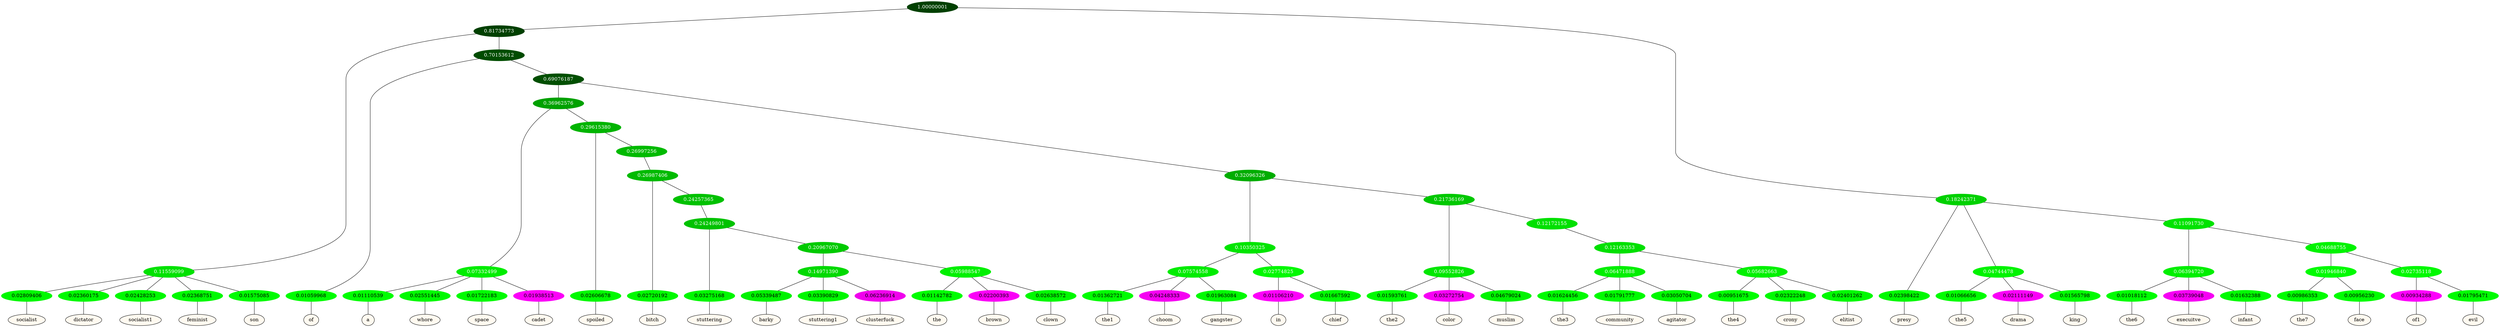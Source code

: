 graph {
	node [format=png height=0.15 nodesep=0.001 ordering=out overlap=prism overlap_scaling=0.01 ranksep=0.001 ratio=0.2 style=filled width=0.15]
	{
		rank=same
		a_w_8 [label=socialist color=black fillcolor=floralwhite style="filled,solid"]
		a_w_9 [label=dictator color=black fillcolor=floralwhite style="filled,solid"]
		a_w_10 [label=socialist1 color=black fillcolor=floralwhite style="filled,solid"]
		a_w_11 [label=feminist color=black fillcolor=floralwhite style="filled,solid"]
		a_w_12 [label=son color=black fillcolor=floralwhite style="filled,solid"]
		a_w_13 [label=of color=black fillcolor=floralwhite style="filled,solid"]
		a_w_35 [label=a color=black fillcolor=floralwhite style="filled,solid"]
		a_w_36 [label=whore color=black fillcolor=floralwhite style="filled,solid"]
		a_w_37 [label=space color=black fillcolor=floralwhite style="filled,solid"]
		a_w_38 [label=cadet color=black fillcolor=floralwhite style="filled,solid"]
		a_w_39 [label=spoiled color=black fillcolor=floralwhite style="filled,solid"]
		a_w_55 [label=bitch color=black fillcolor=floralwhite style="filled,solid"]
		a_w_66 [label=stuttering color=black fillcolor=floralwhite style="filled,solid"]
		a_w_70 [label=barky color=black fillcolor=floralwhite style="filled,solid"]
		a_w_71 [label=stuttering1 color=black fillcolor=floralwhite style="filled,solid"]
		a_w_72 [label=clusterfuck color=black fillcolor=floralwhite style="filled,solid"]
		a_w_73 [label=the color=black fillcolor=floralwhite style="filled,solid"]
		a_w_74 [label=brown color=black fillcolor=floralwhite style="filled,solid"]
		a_w_75 [label=clown color=black fillcolor=floralwhite style="filled,solid"]
		a_w_46 [label=the1 color=black fillcolor=floralwhite style="filled,solid"]
		a_w_47 [label=choom color=black fillcolor=floralwhite style="filled,solid"]
		a_w_48 [label=gangster color=black fillcolor=floralwhite style="filled,solid"]
		a_w_49 [label=in color=black fillcolor=floralwhite style="filled,solid"]
		a_w_50 [label=chief color=black fillcolor=floralwhite style="filled,solid"]
		a_w_51 [label=the2 color=black fillcolor=floralwhite style="filled,solid"]
		a_w_52 [label=color color=black fillcolor=floralwhite style="filled,solid"]
		a_w_53 [label=muslim color=black fillcolor=floralwhite style="filled,solid"]
		a_w_60 [label=the3 color=black fillcolor=floralwhite style="filled,solid"]
		a_w_61 [label=community color=black fillcolor=floralwhite style="filled,solid"]
		a_w_62 [label=agitator color=black fillcolor=floralwhite style="filled,solid"]
		a_w_63 [label=the4 color=black fillcolor=floralwhite style="filled,solid"]
		a_w_64 [label=crony color=black fillcolor=floralwhite style="filled,solid"]
		a_w_65 [label=elitist color=black fillcolor=floralwhite style="filled,solid"]
		a_w_5 [label=presy color=black fillcolor=floralwhite style="filled,solid"]
		a_w_15 [label=the5 color=black fillcolor=floralwhite style="filled,solid"]
		a_w_16 [label=drama color=black fillcolor=floralwhite style="filled,solid"]
		a_w_17 [label=king color=black fillcolor=floralwhite style="filled,solid"]
		a_w_22 [label=the6 color=black fillcolor=floralwhite style="filled,solid"]
		a_w_23 [label=execuitve color=black fillcolor=floralwhite style="filled,solid"]
		a_w_24 [label=infant color=black fillcolor=floralwhite style="filled,solid"]
		a_w_31 [label=the7 color=black fillcolor=floralwhite style="filled,solid"]
		a_w_32 [label=face color=black fillcolor=floralwhite style="filled,solid"]
		a_w_33 [label=of1 color=black fillcolor=floralwhite style="filled,solid"]
		a_w_34 [label=evil color=black fillcolor=floralwhite style="filled,solid"]
	}
	a_n_8 -- a_w_8
	a_n_9 -- a_w_9
	a_n_10 -- a_w_10
	a_n_11 -- a_w_11
	a_n_12 -- a_w_12
	a_n_13 -- a_w_13
	a_n_35 -- a_w_35
	a_n_36 -- a_w_36
	a_n_37 -- a_w_37
	a_n_38 -- a_w_38
	a_n_39 -- a_w_39
	a_n_55 -- a_w_55
	a_n_66 -- a_w_66
	a_n_70 -- a_w_70
	a_n_71 -- a_w_71
	a_n_72 -- a_w_72
	a_n_73 -- a_w_73
	a_n_74 -- a_w_74
	a_n_75 -- a_w_75
	a_n_46 -- a_w_46
	a_n_47 -- a_w_47
	a_n_48 -- a_w_48
	a_n_49 -- a_w_49
	a_n_50 -- a_w_50
	a_n_51 -- a_w_51
	a_n_52 -- a_w_52
	a_n_53 -- a_w_53
	a_n_60 -- a_w_60
	a_n_61 -- a_w_61
	a_n_62 -- a_w_62
	a_n_63 -- a_w_63
	a_n_64 -- a_w_64
	a_n_65 -- a_w_65
	a_n_5 -- a_w_5
	a_n_15 -- a_w_15
	a_n_16 -- a_w_16
	a_n_17 -- a_w_17
	a_n_22 -- a_w_22
	a_n_23 -- a_w_23
	a_n_24 -- a_w_24
	a_n_31 -- a_w_31
	a_n_32 -- a_w_32
	a_n_33 -- a_w_33
	a_n_34 -- a_w_34
	{
		rank=same
		a_n_8 [label=0.02809406 color="0.334 1.000 0.972" fontcolor=black]
		a_n_9 [label=0.02360175 color="0.334 1.000 0.976" fontcolor=black]
		a_n_10 [label=0.02428253 color="0.334 1.000 0.976" fontcolor=black]
		a_n_11 [label=0.02368751 color="0.334 1.000 0.976" fontcolor=black]
		a_n_12 [label=0.01575085 color="0.334 1.000 0.984" fontcolor=black]
		a_n_13 [label=0.01059968 color="0.334 1.000 0.989" fontcolor=black]
		a_n_35 [label=0.01110539 color="0.334 1.000 0.989" fontcolor=black]
		a_n_36 [label=0.02551445 color="0.334 1.000 0.974" fontcolor=black]
		a_n_37 [label=0.01722183 color="0.334 1.000 0.983" fontcolor=black]
		a_n_38 [label=0.01938513 color="0.835 1.000 0.981" fontcolor=black]
		a_n_39 [label=0.02606678 color="0.334 1.000 0.974" fontcolor=black]
		a_n_55 [label=0.02720192 color="0.334 1.000 0.973" fontcolor=black]
		a_n_66 [label=0.03275168 color="0.334 1.000 0.967" fontcolor=black]
		a_n_70 [label=0.05339487 color="0.334 1.000 0.947" fontcolor=black]
		a_n_71 [label=0.03390829 color="0.334 1.000 0.966" fontcolor=black]
		a_n_72 [label=0.06236914 color="0.835 1.000 0.938" fontcolor=black]
		a_n_73 [label=0.01142782 color="0.334 1.000 0.989" fontcolor=black]
		a_n_74 [label=0.02200393 color="0.835 1.000 0.978" fontcolor=black]
		a_n_75 [label=0.02638572 color="0.334 1.000 0.974" fontcolor=black]
		a_n_46 [label=0.01362721 color="0.334 1.000 0.986" fontcolor=black]
		a_n_47 [label=0.04248333 color="0.835 1.000 0.958" fontcolor=black]
		a_n_48 [label=0.01963084 color="0.334 1.000 0.980" fontcolor=black]
		a_n_49 [label=0.01106210 color="0.835 1.000 0.989" fontcolor=black]
		a_n_50 [label=0.01667592 color="0.334 1.000 0.983" fontcolor=black]
		a_n_51 [label=0.01593761 color="0.334 1.000 0.984" fontcolor=black]
		a_n_52 [label=0.03272754 color="0.835 1.000 0.967" fontcolor=black]
		a_n_53 [label=0.04679024 color="0.334 1.000 0.953" fontcolor=black]
		a_n_60 [label=0.01624456 color="0.334 1.000 0.984" fontcolor=black]
		a_n_61 [label=0.01791777 color="0.334 1.000 0.982" fontcolor=black]
		a_n_62 [label=0.03050704 color="0.334 1.000 0.969" fontcolor=black]
		a_n_63 [label=0.00951675 color="0.334 1.000 0.990" fontcolor=black]
		a_n_64 [label=0.02322248 color="0.334 1.000 0.977" fontcolor=black]
		a_n_65 [label=0.02401262 color="0.334 1.000 0.976" fontcolor=black]
		a_n_5 [label=0.02398422 color="0.334 1.000 0.976" fontcolor=black]
		a_n_15 [label=0.01066656 color="0.334 1.000 0.989" fontcolor=black]
		a_n_16 [label=0.02111149 color="0.835 1.000 0.979" fontcolor=black]
		a_n_17 [label=0.01565798 color="0.334 1.000 0.984" fontcolor=black]
		a_n_22 [label=0.01018112 color="0.334 1.000 0.990" fontcolor=black]
		a_n_23 [label=0.03739048 color="0.835 1.000 0.963" fontcolor=black]
		a_n_24 [label=0.01632388 color="0.334 1.000 0.984" fontcolor=black]
		a_n_31 [label=0.00986353 color="0.334 1.000 0.990" fontcolor=black]
		a_n_32 [label=0.00956230 color="0.334 1.000 0.990" fontcolor=black]
		a_n_33 [label=0.00934288 color="0.835 1.000 0.991" fontcolor=black]
		a_n_34 [label=0.01795471 color="0.334 1.000 0.982" fontcolor=black]
	}
	a_n_0 [label=1.00000001 color="0.334 1.000 0.250" fontcolor=grey99]
	a_n_1 [label=0.81734773 color="0.334 1.000 0.250" fontcolor=grey99]
	a_n_0 -- a_n_1
	a_n_2 [label=0.18242371 color="0.334 1.000 0.818" fontcolor=grey99]
	a_n_0 -- a_n_2
	a_n_3 [label=0.11559099 color="0.334 1.000 0.884" fontcolor=grey99]
	a_n_1 -- a_n_3
	a_n_4 [label=0.70153612 color="0.334 1.000 0.298" fontcolor=grey99]
	a_n_1 -- a_n_4
	a_n_2 -- a_n_5
	a_n_6 [label=0.04744478 color="0.334 1.000 0.953" fontcolor=grey99]
	a_n_2 -- a_n_6
	a_n_7 [label=0.11091730 color="0.334 1.000 0.889" fontcolor=grey99]
	a_n_2 -- a_n_7
	a_n_3 -- a_n_8
	a_n_3 -- a_n_9
	a_n_3 -- a_n_10
	a_n_3 -- a_n_11
	a_n_3 -- a_n_12
	a_n_4 -- a_n_13
	a_n_14 [label=0.69076187 color="0.334 1.000 0.309" fontcolor=grey99]
	a_n_4 -- a_n_14
	a_n_6 -- a_n_15
	a_n_6 -- a_n_16
	a_n_6 -- a_n_17
	a_n_18 [label=0.06394720 color="0.334 1.000 0.936" fontcolor=grey99]
	a_n_7 -- a_n_18
	a_n_19 [label=0.04688755 color="0.334 1.000 0.953" fontcolor=grey99]
	a_n_7 -- a_n_19
	a_n_20 [label=0.36962576 color="0.334 1.000 0.630" fontcolor=grey99]
	a_n_14 -- a_n_20
	a_n_21 [label=0.32096326 color="0.334 1.000 0.679" fontcolor=grey99]
	a_n_14 -- a_n_21
	a_n_18 -- a_n_22
	a_n_18 -- a_n_23
	a_n_18 -- a_n_24
	a_n_25 [label=0.01946840 color="0.334 1.000 0.981" fontcolor=grey99]
	a_n_19 -- a_n_25
	a_n_26 [label=0.02735118 color="0.334 1.000 0.973" fontcolor=grey99]
	a_n_19 -- a_n_26
	a_n_27 [label=0.07332499 color="0.334 1.000 0.927" fontcolor=grey99]
	a_n_20 -- a_n_27
	a_n_28 [label=0.29615380 color="0.334 1.000 0.704" fontcolor=grey99]
	a_n_20 -- a_n_28
	a_n_29 [label=0.10350325 color="0.334 1.000 0.896" fontcolor=grey99]
	a_n_21 -- a_n_29
	a_n_30 [label=0.21736169 color="0.334 1.000 0.783" fontcolor=grey99]
	a_n_21 -- a_n_30
	a_n_25 -- a_n_31
	a_n_25 -- a_n_32
	a_n_26 -- a_n_33
	a_n_26 -- a_n_34
	a_n_27 -- a_n_35
	a_n_27 -- a_n_36
	a_n_27 -- a_n_37
	a_n_27 -- a_n_38
	a_n_28 -- a_n_39
	a_n_40 [label=0.26997256 color="0.334 1.000 0.730" fontcolor=grey99]
	a_n_28 -- a_n_40
	a_n_41 [label=0.07574558 color="0.334 1.000 0.924" fontcolor=grey99]
	a_n_29 -- a_n_41
	a_n_42 [label=0.02774825 color="0.334 1.000 0.972" fontcolor=grey99]
	a_n_29 -- a_n_42
	a_n_43 [label=0.09552826 color="0.334 1.000 0.904" fontcolor=grey99]
	a_n_30 -- a_n_43
	a_n_44 [label=0.12172155 color="0.334 1.000 0.878" fontcolor=grey99]
	a_n_30 -- a_n_44
	a_n_45 [label=0.26987406 color="0.334 1.000 0.730" fontcolor=grey99]
	a_n_40 -- a_n_45
	a_n_41 -- a_n_46
	a_n_41 -- a_n_47
	a_n_41 -- a_n_48
	a_n_42 -- a_n_49
	a_n_42 -- a_n_50
	a_n_43 -- a_n_51
	a_n_43 -- a_n_52
	a_n_43 -- a_n_53
	a_n_54 [label=0.12163353 color="0.334 1.000 0.878" fontcolor=grey99]
	a_n_44 -- a_n_54
	a_n_45 -- a_n_55
	a_n_56 [label=0.24257365 color="0.334 1.000 0.757" fontcolor=grey99]
	a_n_45 -- a_n_56
	a_n_57 [label=0.06471888 color="0.334 1.000 0.935" fontcolor=grey99]
	a_n_54 -- a_n_57
	a_n_58 [label=0.05682663 color="0.334 1.000 0.943" fontcolor=grey99]
	a_n_54 -- a_n_58
	a_n_59 [label=0.24249801 color="0.334 1.000 0.758" fontcolor=grey99]
	a_n_56 -- a_n_59
	a_n_57 -- a_n_60
	a_n_57 -- a_n_61
	a_n_57 -- a_n_62
	a_n_58 -- a_n_63
	a_n_58 -- a_n_64
	a_n_58 -- a_n_65
	a_n_59 -- a_n_66
	a_n_67 [label=0.20967070 color="0.334 1.000 0.790" fontcolor=grey99]
	a_n_59 -- a_n_67
	a_n_68 [label=0.14971390 color="0.334 1.000 0.850" fontcolor=grey99]
	a_n_67 -- a_n_68
	a_n_69 [label=0.05988547 color="0.334 1.000 0.940" fontcolor=grey99]
	a_n_67 -- a_n_69
	a_n_68 -- a_n_70
	a_n_68 -- a_n_71
	a_n_68 -- a_n_72
	a_n_69 -- a_n_73
	a_n_69 -- a_n_74
	a_n_69 -- a_n_75
}
